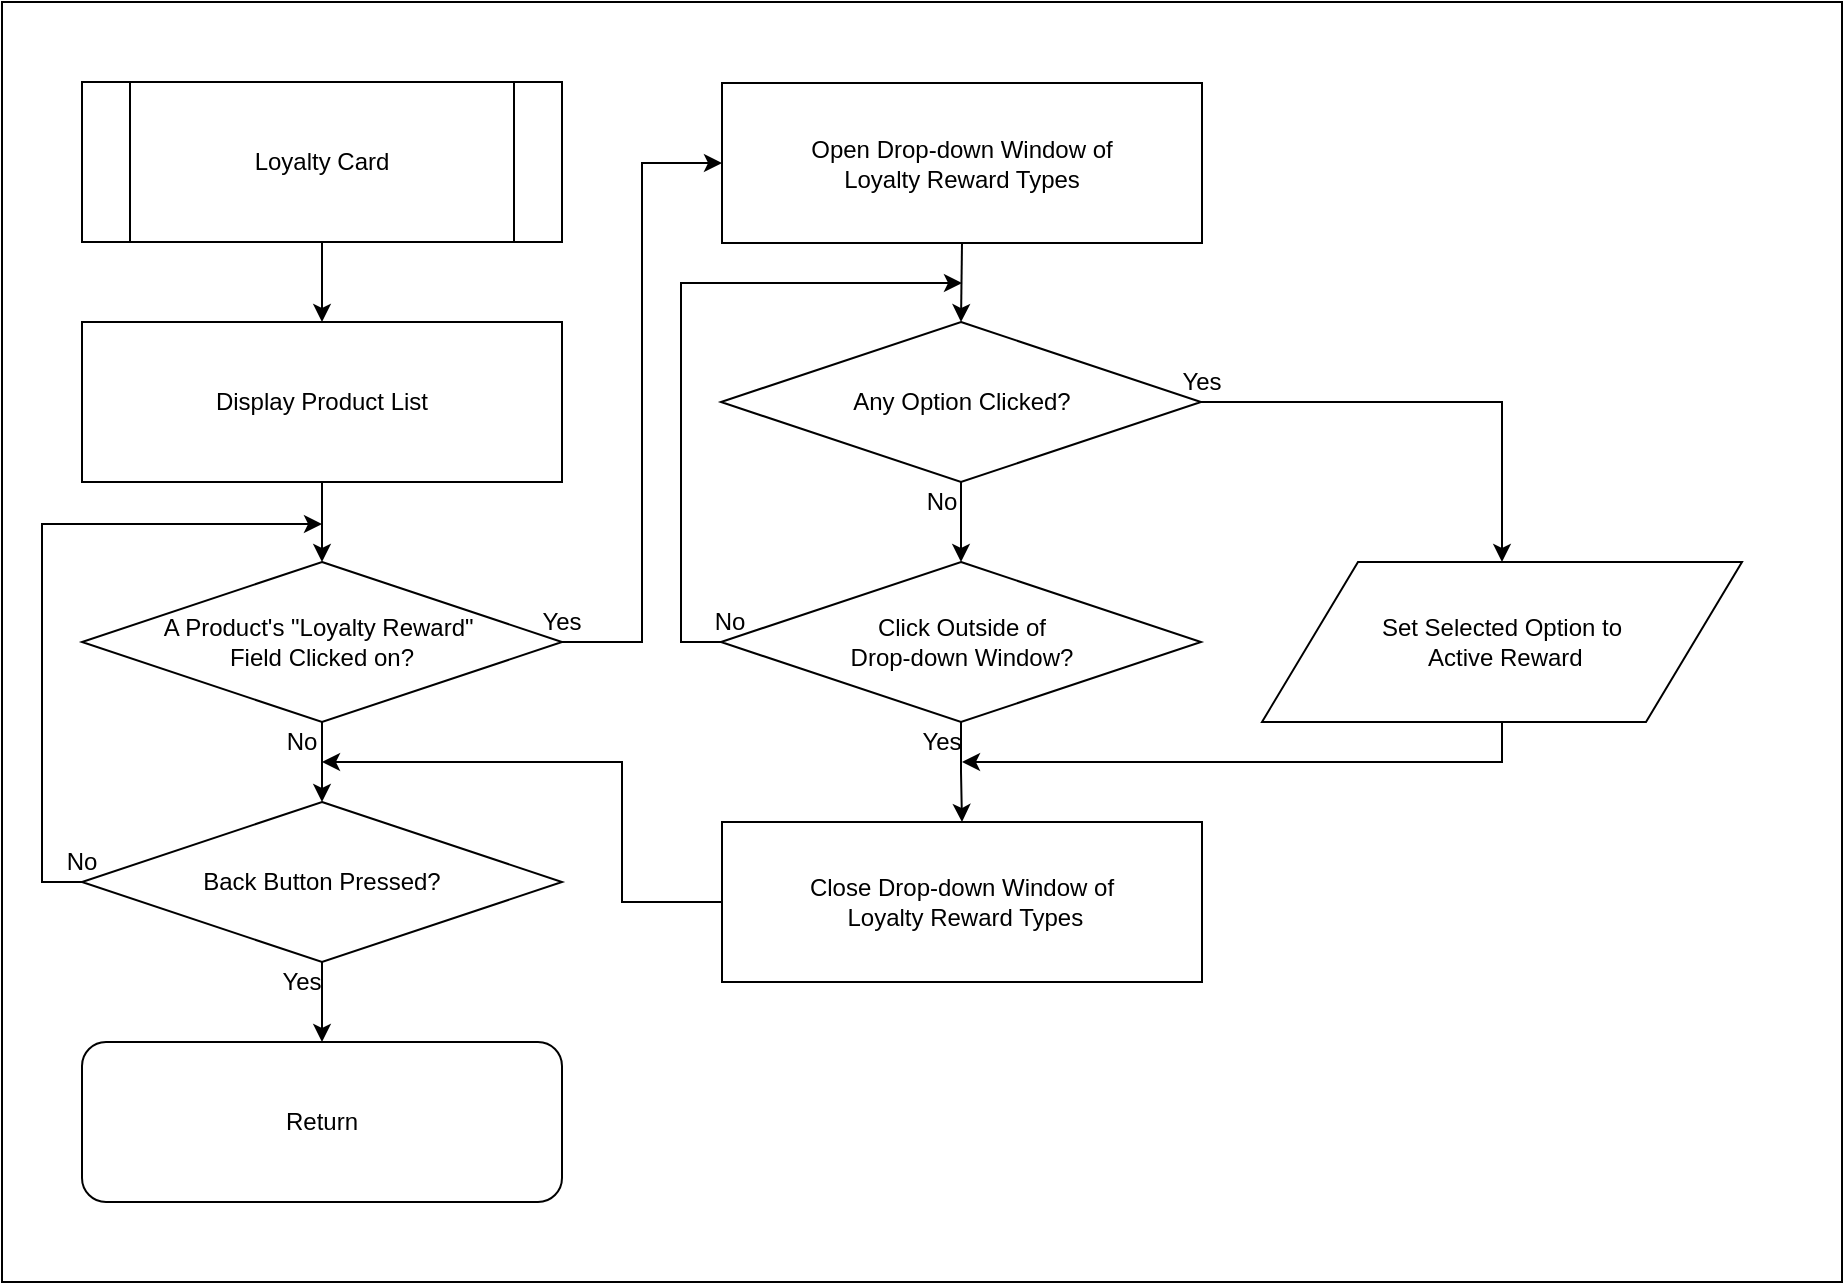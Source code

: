 <mxfile version="12.1.7" type="device" pages="1"><diagram id="tXnU0_wTES3fmLU9JRZC" name="Page-1"><mxGraphModel dx="1422" dy="745" grid="1" gridSize="10" guides="1" tooltips="1" connect="1" arrows="1" fold="1" page="1" pageScale="1" pageWidth="1169" pageHeight="827" math="0" shadow="0"><root><mxCell id="0"/><mxCell id="1" parent="0"/><mxCell id="Wyb9VVTRiuyFoaMc31YO-9" value="" style="rounded=0;whiteSpace=wrap;html=1;" vertex="1" parent="1"><mxGeometry x="40" width="920" height="640" as="geometry"/></mxCell><mxCell id="Jefq0aSLt_uFAw4OgS8Q-3" style="edgeStyle=orthogonalEdgeStyle;rounded=0;orthogonalLoop=1;jettySize=auto;html=1;exitX=0.5;exitY=1;exitDx=0;exitDy=0;entryX=0.5;entryY=0;entryDx=0;entryDy=0;" parent="1" source="Jefq0aSLt_uFAw4OgS8Q-4" target="Jefq0aSLt_uFAw4OgS8Q-6" edge="1"><mxGeometry relative="1" as="geometry"/></mxCell><mxCell id="Jefq0aSLt_uFAw4OgS8Q-4" value="Loyalty Card" style="shape=process;whiteSpace=wrap;html=1;backgroundOutline=1;" parent="1" vertex="1"><mxGeometry x="80" y="40" width="240" height="80" as="geometry"/></mxCell><mxCell id="Jefq0aSLt_uFAw4OgS8Q-5" style="edgeStyle=orthogonalEdgeStyle;rounded=0;orthogonalLoop=1;jettySize=auto;html=1;exitX=0.5;exitY=1;exitDx=0;exitDy=0;" parent="1" source="Jefq0aSLt_uFAw4OgS8Q-6" target="Jefq0aSLt_uFAw4OgS8Q-8" edge="1"><mxGeometry relative="1" as="geometry"/></mxCell><mxCell id="Jefq0aSLt_uFAw4OgS8Q-6" value="Display Product List" style="rounded=0;whiteSpace=wrap;html=1;" parent="1" vertex="1"><mxGeometry x="80" y="160" width="240" height="80" as="geometry"/></mxCell><mxCell id="Jefq0aSLt_uFAw4OgS8Q-7" style="edgeStyle=orthogonalEdgeStyle;rounded=0;orthogonalLoop=1;jettySize=auto;html=1;exitX=0.5;exitY=1;exitDx=0;exitDy=0;" parent="1" source="Jefq0aSLt_uFAw4OgS8Q-8" target="Jefq0aSLt_uFAw4OgS8Q-11" edge="1"><mxGeometry relative="1" as="geometry"/></mxCell><mxCell id="Jefq0aSLt_uFAw4OgS8Q-20" style="edgeStyle=orthogonalEdgeStyle;rounded=0;orthogonalLoop=1;jettySize=auto;html=1;exitX=1;exitY=0.5;exitDx=0;exitDy=0;entryX=0;entryY=0.5;entryDx=0;entryDy=0;" parent="1" source="Jefq0aSLt_uFAw4OgS8Q-8" target="Jefq0aSLt_uFAw4OgS8Q-19" edge="1"><mxGeometry relative="1" as="geometry"/></mxCell><mxCell id="Jefq0aSLt_uFAw4OgS8Q-8" value="A Product's &quot;Loyalty Reward&quot;&amp;nbsp;&lt;br&gt;Field Clicked on?" style="rhombus;whiteSpace=wrap;html=1;" parent="1" vertex="1"><mxGeometry x="80" y="280" width="240" height="80" as="geometry"/></mxCell><mxCell id="Jefq0aSLt_uFAw4OgS8Q-9" style="edgeStyle=orthogonalEdgeStyle;rounded=0;orthogonalLoop=1;jettySize=auto;html=1;exitX=0;exitY=0.5;exitDx=0;exitDy=0;" parent="1" source="Jefq0aSLt_uFAw4OgS8Q-11" edge="1"><mxGeometry relative="1" as="geometry"><mxPoint x="200" y="261" as="targetPoint"/><Array as="points"><mxPoint x="60" y="440"/><mxPoint x="60" y="261"/></Array></mxGeometry></mxCell><mxCell id="Jefq0aSLt_uFAw4OgS8Q-18" style="edgeStyle=orthogonalEdgeStyle;rounded=0;orthogonalLoop=1;jettySize=auto;html=1;exitX=0.5;exitY=1;exitDx=0;exitDy=0;entryX=0.5;entryY=0;entryDx=0;entryDy=0;" parent="1" source="Jefq0aSLt_uFAw4OgS8Q-11" target="Jefq0aSLt_uFAw4OgS8Q-16" edge="1"><mxGeometry relative="1" as="geometry"/></mxCell><mxCell id="Jefq0aSLt_uFAw4OgS8Q-11" value="Back Button&amp;nbsp;Pressed?" style="rhombus;whiteSpace=wrap;html=1;" parent="1" vertex="1"><mxGeometry x="80" y="400" width="240" height="80" as="geometry"/></mxCell><mxCell id="Jefq0aSLt_uFAw4OgS8Q-12" value="No" style="text;html=1;strokeColor=none;fillColor=none;align=center;verticalAlign=middle;whiteSpace=wrap;rounded=0;" parent="1" vertex="1"><mxGeometry x="60" y="420" width="40" height="20" as="geometry"/></mxCell><mxCell id="Jefq0aSLt_uFAw4OgS8Q-13" value="Yes" style="text;html=1;strokeColor=none;fillColor=none;align=center;verticalAlign=middle;whiteSpace=wrap;rounded=0;" parent="1" vertex="1"><mxGeometry x="170" y="480" width="40" height="20" as="geometry"/></mxCell><mxCell id="Jefq0aSLt_uFAw4OgS8Q-14" value="No" style="text;html=1;strokeColor=none;fillColor=none;align=center;verticalAlign=middle;whiteSpace=wrap;rounded=0;" parent="1" vertex="1"><mxGeometry x="170" y="360" width="40" height="20" as="geometry"/></mxCell><mxCell id="Jefq0aSLt_uFAw4OgS8Q-15" value="Yes" style="text;html=1;strokeColor=none;fillColor=none;align=center;verticalAlign=middle;whiteSpace=wrap;rounded=0;" parent="1" vertex="1"><mxGeometry x="300" y="300" width="40" height="20" as="geometry"/></mxCell><mxCell id="Jefq0aSLt_uFAw4OgS8Q-16" value="Return" style="rounded=1;whiteSpace=wrap;html=1;" parent="1" vertex="1"><mxGeometry x="80" y="520" width="240" height="80" as="geometry"/></mxCell><mxCell id="Jefq0aSLt_uFAw4OgS8Q-19" value="Open Drop-down Window of &lt;br&gt;Loyalty Reward Types" style="rounded=0;whiteSpace=wrap;html=1;" parent="1" vertex="1"><mxGeometry x="400" y="40.5" width="240" height="80" as="geometry"/></mxCell><mxCell id="Jefq0aSLt_uFAw4OgS8Q-21" style="edgeStyle=orthogonalEdgeStyle;rounded=0;orthogonalLoop=1;jettySize=auto;html=1;exitX=0.5;exitY=1;exitDx=0;exitDy=0;entryX=0.5;entryY=0;entryDx=0;entryDy=0;" parent="1" target="Jefq0aSLt_uFAw4OgS8Q-24" edge="1"><mxGeometry relative="1" as="geometry"><mxPoint x="520" y="120.5" as="sourcePoint"/></mxGeometry></mxCell><mxCell id="Jefq0aSLt_uFAw4OgS8Q-23" style="edgeStyle=orthogonalEdgeStyle;rounded=0;orthogonalLoop=1;jettySize=auto;html=1;exitX=0.5;exitY=1;exitDx=0;exitDy=0;" parent="1" source="Jefq0aSLt_uFAw4OgS8Q-24" target="Jefq0aSLt_uFAw4OgS8Q-30" edge="1"><mxGeometry relative="1" as="geometry"/></mxCell><mxCell id="Wyb9VVTRiuyFoaMc31YO-6" style="edgeStyle=orthogonalEdgeStyle;rounded=0;orthogonalLoop=1;jettySize=auto;html=1;exitX=1;exitY=0.5;exitDx=0;exitDy=0;entryX=0.5;entryY=0;entryDx=0;entryDy=0;" edge="1" parent="1" source="Jefq0aSLt_uFAw4OgS8Q-24" target="Wyb9VVTRiuyFoaMc31YO-1"><mxGeometry relative="1" as="geometry"/></mxCell><mxCell id="Jefq0aSLt_uFAw4OgS8Q-24" value="Any Option Clicked?" style="rhombus;whiteSpace=wrap;html=1;" parent="1" vertex="1"><mxGeometry x="399.5" y="160" width="240" height="80" as="geometry"/></mxCell><mxCell id="Wyb9VVTRiuyFoaMc31YO-5" style="edgeStyle=orthogonalEdgeStyle;rounded=0;orthogonalLoop=1;jettySize=auto;html=1;exitX=0;exitY=0.5;exitDx=0;exitDy=0;" edge="1" parent="1" source="Jefq0aSLt_uFAw4OgS8Q-27"><mxGeometry relative="1" as="geometry"><mxPoint x="200" y="380" as="targetPoint"/><Array as="points"><mxPoint x="350" y="450"/><mxPoint x="350" y="380"/><mxPoint x="200" y="380"/></Array></mxGeometry></mxCell><mxCell id="Jefq0aSLt_uFAw4OgS8Q-27" value="Close Drop-down Window of&lt;br&gt;&amp;nbsp;Loyalty Reward Types" style="rounded=0;whiteSpace=wrap;html=1;" parent="1" vertex="1"><mxGeometry x="400" y="410" width="240" height="80" as="geometry"/></mxCell><mxCell id="Jefq0aSLt_uFAw4OgS8Q-29" style="edgeStyle=orthogonalEdgeStyle;rounded=0;orthogonalLoop=1;jettySize=auto;html=1;exitX=0;exitY=0.5;exitDx=0;exitDy=0;" parent="1" source="Jefq0aSLt_uFAw4OgS8Q-30" edge="1"><mxGeometry relative="1" as="geometry"><mxPoint x="520" y="140.5" as="targetPoint"/><Array as="points"><mxPoint x="379.5" y="320"/><mxPoint x="379.5" y="140"/></Array></mxGeometry></mxCell><mxCell id="Wyb9VVTRiuyFoaMc31YO-3" style="edgeStyle=orthogonalEdgeStyle;rounded=0;orthogonalLoop=1;jettySize=auto;html=1;exitX=0.5;exitY=1;exitDx=0;exitDy=0;entryX=0.5;entryY=0;entryDx=0;entryDy=0;" edge="1" parent="1" source="Jefq0aSLt_uFAw4OgS8Q-30" target="Jefq0aSLt_uFAw4OgS8Q-27"><mxGeometry relative="1" as="geometry"/></mxCell><mxCell id="Jefq0aSLt_uFAw4OgS8Q-30" value="Click Outside of &lt;br&gt;Drop-down Window?" style="rhombus;whiteSpace=wrap;html=1;" parent="1" vertex="1"><mxGeometry x="399.5" y="280" width="240" height="80" as="geometry"/></mxCell><mxCell id="Jefq0aSLt_uFAw4OgS8Q-31" value="No" style="text;html=1;strokeColor=none;fillColor=none;align=center;verticalAlign=middle;whiteSpace=wrap;rounded=0;" parent="1" vertex="1"><mxGeometry x="383.5" y="300" width="40" height="20" as="geometry"/></mxCell><mxCell id="Jefq0aSLt_uFAw4OgS8Q-33" value="No" style="text;html=1;strokeColor=none;fillColor=none;align=center;verticalAlign=middle;whiteSpace=wrap;rounded=0;" parent="1" vertex="1"><mxGeometry x="489.5" y="240" width="40" height="20" as="geometry"/></mxCell><mxCell id="Jefq0aSLt_uFAw4OgS8Q-34" value="Yes" style="text;html=1;strokeColor=none;fillColor=none;align=center;verticalAlign=middle;whiteSpace=wrap;rounded=0;" parent="1" vertex="1"><mxGeometry x="619.5" y="180" width="40" height="20" as="geometry"/></mxCell><mxCell id="Wyb9VVTRiuyFoaMc31YO-7" style="edgeStyle=orthogonalEdgeStyle;rounded=0;orthogonalLoop=1;jettySize=auto;html=1;exitX=0.5;exitY=1;exitDx=0;exitDy=0;" edge="1" parent="1" source="Wyb9VVTRiuyFoaMc31YO-1"><mxGeometry relative="1" as="geometry"><mxPoint x="520" y="380" as="targetPoint"/><Array as="points"><mxPoint x="790" y="380"/></Array></mxGeometry></mxCell><mxCell id="Wyb9VVTRiuyFoaMc31YO-1" value="&lt;span style=&quot;white-space: normal&quot;&gt;Set Selected Option to&lt;br&gt;&amp;nbsp;Active Reward&lt;/span&gt;" style="shape=parallelogram;perimeter=parallelogramPerimeter;whiteSpace=wrap;html=1;" vertex="1" parent="1"><mxGeometry x="670" y="280" width="240" height="80" as="geometry"/></mxCell><mxCell id="Jefq0aSLt_uFAw4OgS8Q-32" value="Yes" style="text;html=1;strokeColor=none;fillColor=none;align=center;verticalAlign=middle;whiteSpace=wrap;rounded=0;" parent="1" vertex="1"><mxGeometry x="489.5" y="360" width="40" height="20" as="geometry"/></mxCell></root></mxGraphModel></diagram></mxfile>
